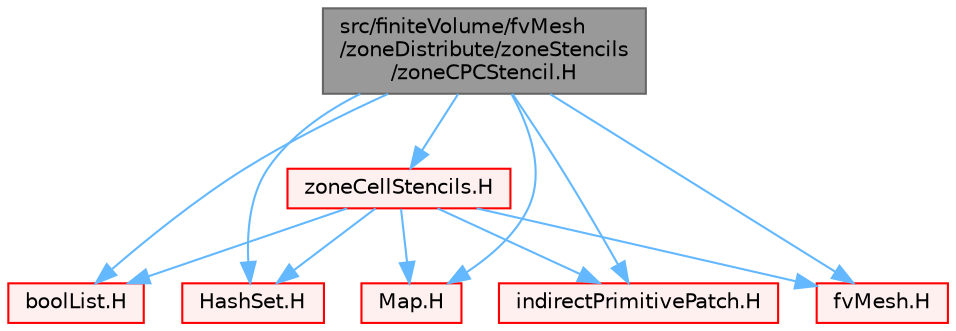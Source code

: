 digraph "src/finiteVolume/fvMesh/zoneDistribute/zoneStencils/zoneCPCStencil.H"
{
 // LATEX_PDF_SIZE
  bgcolor="transparent";
  edge [fontname=Helvetica,fontsize=10,labelfontname=Helvetica,labelfontsize=10];
  node [fontname=Helvetica,fontsize=10,shape=box,height=0.2,width=0.4];
  Node1 [id="Node000001",label="src/finiteVolume/fvMesh\l/zoneDistribute/zoneStencils\l/zoneCPCStencil.H",height=0.2,width=0.4,color="gray40", fillcolor="grey60", style="filled", fontcolor="black",tooltip=" "];
  Node1 -> Node2 [id="edge1_Node000001_Node000002",color="steelblue1",style="solid",tooltip=" "];
  Node2 [id="Node000002",label="zoneCellStencils.H",height=0.2,width=0.4,color="red", fillcolor="#FFF0F0", style="filled",URL="$zoneCellStencils_8H.html",tooltip=" "];
  Node2 -> Node3 [id="edge2_Node000002_Node000003",color="steelblue1",style="solid",tooltip=" "];
  Node3 [id="Node000003",label="boolList.H",height=0.2,width=0.4,color="red", fillcolor="#FFF0F0", style="filled",URL="$boolList_8H.html",tooltip=" "];
  Node2 -> Node89 [id="edge3_Node000002_Node000089",color="steelblue1",style="solid",tooltip=" "];
  Node89 [id="Node000089",label="HashSet.H",height=0.2,width=0.4,color="red", fillcolor="#FFF0F0", style="filled",URL="$HashSet_8H.html",tooltip=" "];
  Node2 -> Node105 [id="edge4_Node000002_Node000105",color="steelblue1",style="solid",tooltip=" "];
  Node105 [id="Node000105",label="Map.H",height=0.2,width=0.4,color="red", fillcolor="#FFF0F0", style="filled",URL="$Map_8H.html",tooltip=" "];
  Node2 -> Node106 [id="edge5_Node000002_Node000106",color="steelblue1",style="solid",tooltip=" "];
  Node106 [id="Node000106",label="indirectPrimitivePatch.H",height=0.2,width=0.4,color="red", fillcolor="#FFF0F0", style="filled",URL="$indirectPrimitivePatch_8H.html",tooltip=" "];
  Node2 -> Node238 [id="edge6_Node000002_Node000238",color="steelblue1",style="solid",tooltip=" "];
  Node238 [id="Node000238",label="fvMesh.H",height=0.2,width=0.4,color="red", fillcolor="#FFF0F0", style="filled",URL="$fvMesh_8H.html",tooltip=" "];
  Node1 -> Node3 [id="edge7_Node000001_Node000003",color="steelblue1",style="solid",tooltip=" "];
  Node1 -> Node89 [id="edge8_Node000001_Node000089",color="steelblue1",style="solid",tooltip=" "];
  Node1 -> Node105 [id="edge9_Node000001_Node000105",color="steelblue1",style="solid",tooltip=" "];
  Node1 -> Node106 [id="edge10_Node000001_Node000106",color="steelblue1",style="solid",tooltip=" "];
  Node1 -> Node238 [id="edge11_Node000001_Node000238",color="steelblue1",style="solid",tooltip=" "];
}

